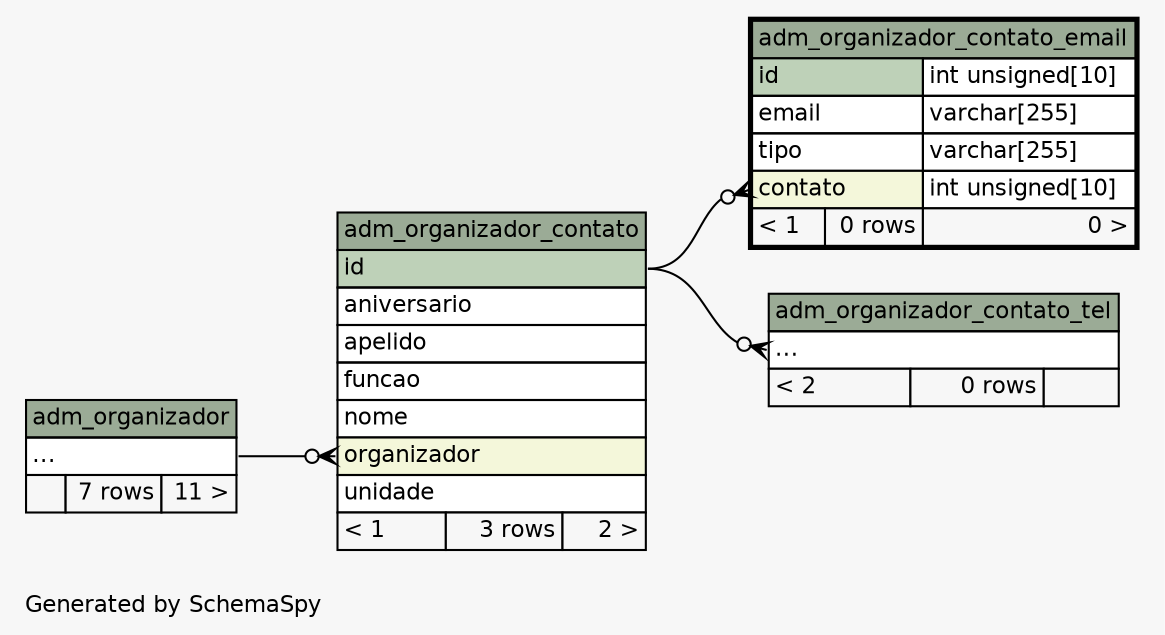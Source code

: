 // dot 2.38.0 on Windows 10 10.0
// SchemaSpy rev 590
digraph "twoDegreesRelationshipsDiagram" {
  graph [
    rankdir="RL"
    bgcolor="#f7f7f7"
    label="\nGenerated by SchemaSpy"
    labeljust="l"
    nodesep="0.18"
    ranksep="0.46"
    fontname="Helvetica"
    fontsize="11"
  ];
  node [
    fontname="Helvetica"
    fontsize="11"
    shape="plaintext"
  ];
  edge [
    arrowsize="0.8"
  ];
  "adm_organizador_contato":"organizador":w -> "adm_organizador":"elipses":e [arrowhead=none dir=back arrowtail=crowodot];
  "adm_organizador_contato_email":"contato":w -> "adm_organizador_contato":"id":e [arrowhead=none dir=back arrowtail=crowodot];
  "adm_organizador_contato_tel":"elipses":w -> "adm_organizador_contato":"id":e [arrowhead=none dir=back arrowtail=crowodot];
  "adm_organizador" [
    label=<
    <TABLE BORDER="0" CELLBORDER="1" CELLSPACING="0" BGCOLOR="#ffffff">
      <TR><TD COLSPAN="3" BGCOLOR="#9bab96" ALIGN="CENTER">adm_organizador</TD></TR>
      <TR><TD PORT="elipses" COLSPAN="3" ALIGN="LEFT">...</TD></TR>
      <TR><TD ALIGN="LEFT" BGCOLOR="#f7f7f7">  </TD><TD ALIGN="RIGHT" BGCOLOR="#f7f7f7">7 rows</TD><TD ALIGN="RIGHT" BGCOLOR="#f7f7f7">11 &gt;</TD></TR>
    </TABLE>>
    URL="adm_organizador.html"
    tooltip="adm_organizador"
  ];
  "adm_organizador_contato" [
    label=<
    <TABLE BORDER="0" CELLBORDER="1" CELLSPACING="0" BGCOLOR="#ffffff">
      <TR><TD COLSPAN="3" BGCOLOR="#9bab96" ALIGN="CENTER">adm_organizador_contato</TD></TR>
      <TR><TD PORT="id" COLSPAN="3" BGCOLOR="#bed1b8" ALIGN="LEFT">id</TD></TR>
      <TR><TD PORT="aniversario" COLSPAN="3" ALIGN="LEFT">aniversario</TD></TR>
      <TR><TD PORT="apelido" COLSPAN="3" ALIGN="LEFT">apelido</TD></TR>
      <TR><TD PORT="funcao" COLSPAN="3" ALIGN="LEFT">funcao</TD></TR>
      <TR><TD PORT="nome" COLSPAN="3" ALIGN="LEFT">nome</TD></TR>
      <TR><TD PORT="organizador" COLSPAN="3" BGCOLOR="#f4f7da" ALIGN="LEFT">organizador</TD></TR>
      <TR><TD PORT="unidade" COLSPAN="3" ALIGN="LEFT">unidade</TD></TR>
      <TR><TD ALIGN="LEFT" BGCOLOR="#f7f7f7">&lt; 1</TD><TD ALIGN="RIGHT" BGCOLOR="#f7f7f7">3 rows</TD><TD ALIGN="RIGHT" BGCOLOR="#f7f7f7">2 &gt;</TD></TR>
    </TABLE>>
    URL="adm_organizador_contato.html"
    tooltip="adm_organizador_contato"
  ];
  "adm_organizador_contato_email" [
    label=<
    <TABLE BORDER="2" CELLBORDER="1" CELLSPACING="0" BGCOLOR="#ffffff">
      <TR><TD COLSPAN="3" BGCOLOR="#9bab96" ALIGN="CENTER">adm_organizador_contato_email</TD></TR>
      <TR><TD PORT="id" COLSPAN="2" BGCOLOR="#bed1b8" ALIGN="LEFT">id</TD><TD PORT="id.type" ALIGN="LEFT">int unsigned[10]</TD></TR>
      <TR><TD PORT="email" COLSPAN="2" ALIGN="LEFT">email</TD><TD PORT="email.type" ALIGN="LEFT">varchar[255]</TD></TR>
      <TR><TD PORT="tipo" COLSPAN="2" ALIGN="LEFT">tipo</TD><TD PORT="tipo.type" ALIGN="LEFT">varchar[255]</TD></TR>
      <TR><TD PORT="contato" COLSPAN="2" BGCOLOR="#f4f7da" ALIGN="LEFT">contato</TD><TD PORT="contato.type" ALIGN="LEFT">int unsigned[10]</TD></TR>
      <TR><TD ALIGN="LEFT" BGCOLOR="#f7f7f7">&lt; 1</TD><TD ALIGN="RIGHT" BGCOLOR="#f7f7f7">0 rows</TD><TD ALIGN="RIGHT" BGCOLOR="#f7f7f7">0 &gt;</TD></TR>
    </TABLE>>
    URL="adm_organizador_contato_email.html"
    tooltip="adm_organizador_contato_email"
  ];
  "adm_organizador_contato_tel" [
    label=<
    <TABLE BORDER="0" CELLBORDER="1" CELLSPACING="0" BGCOLOR="#ffffff">
      <TR><TD COLSPAN="3" BGCOLOR="#9bab96" ALIGN="CENTER">adm_organizador_contato_tel</TD></TR>
      <TR><TD PORT="elipses" COLSPAN="3" ALIGN="LEFT">...</TD></TR>
      <TR><TD ALIGN="LEFT" BGCOLOR="#f7f7f7">&lt; 2</TD><TD ALIGN="RIGHT" BGCOLOR="#f7f7f7">0 rows</TD><TD ALIGN="RIGHT" BGCOLOR="#f7f7f7">  </TD></TR>
    </TABLE>>
    URL="adm_organizador_contato_tel.html"
    tooltip="adm_organizador_contato_tel"
  ];
}
